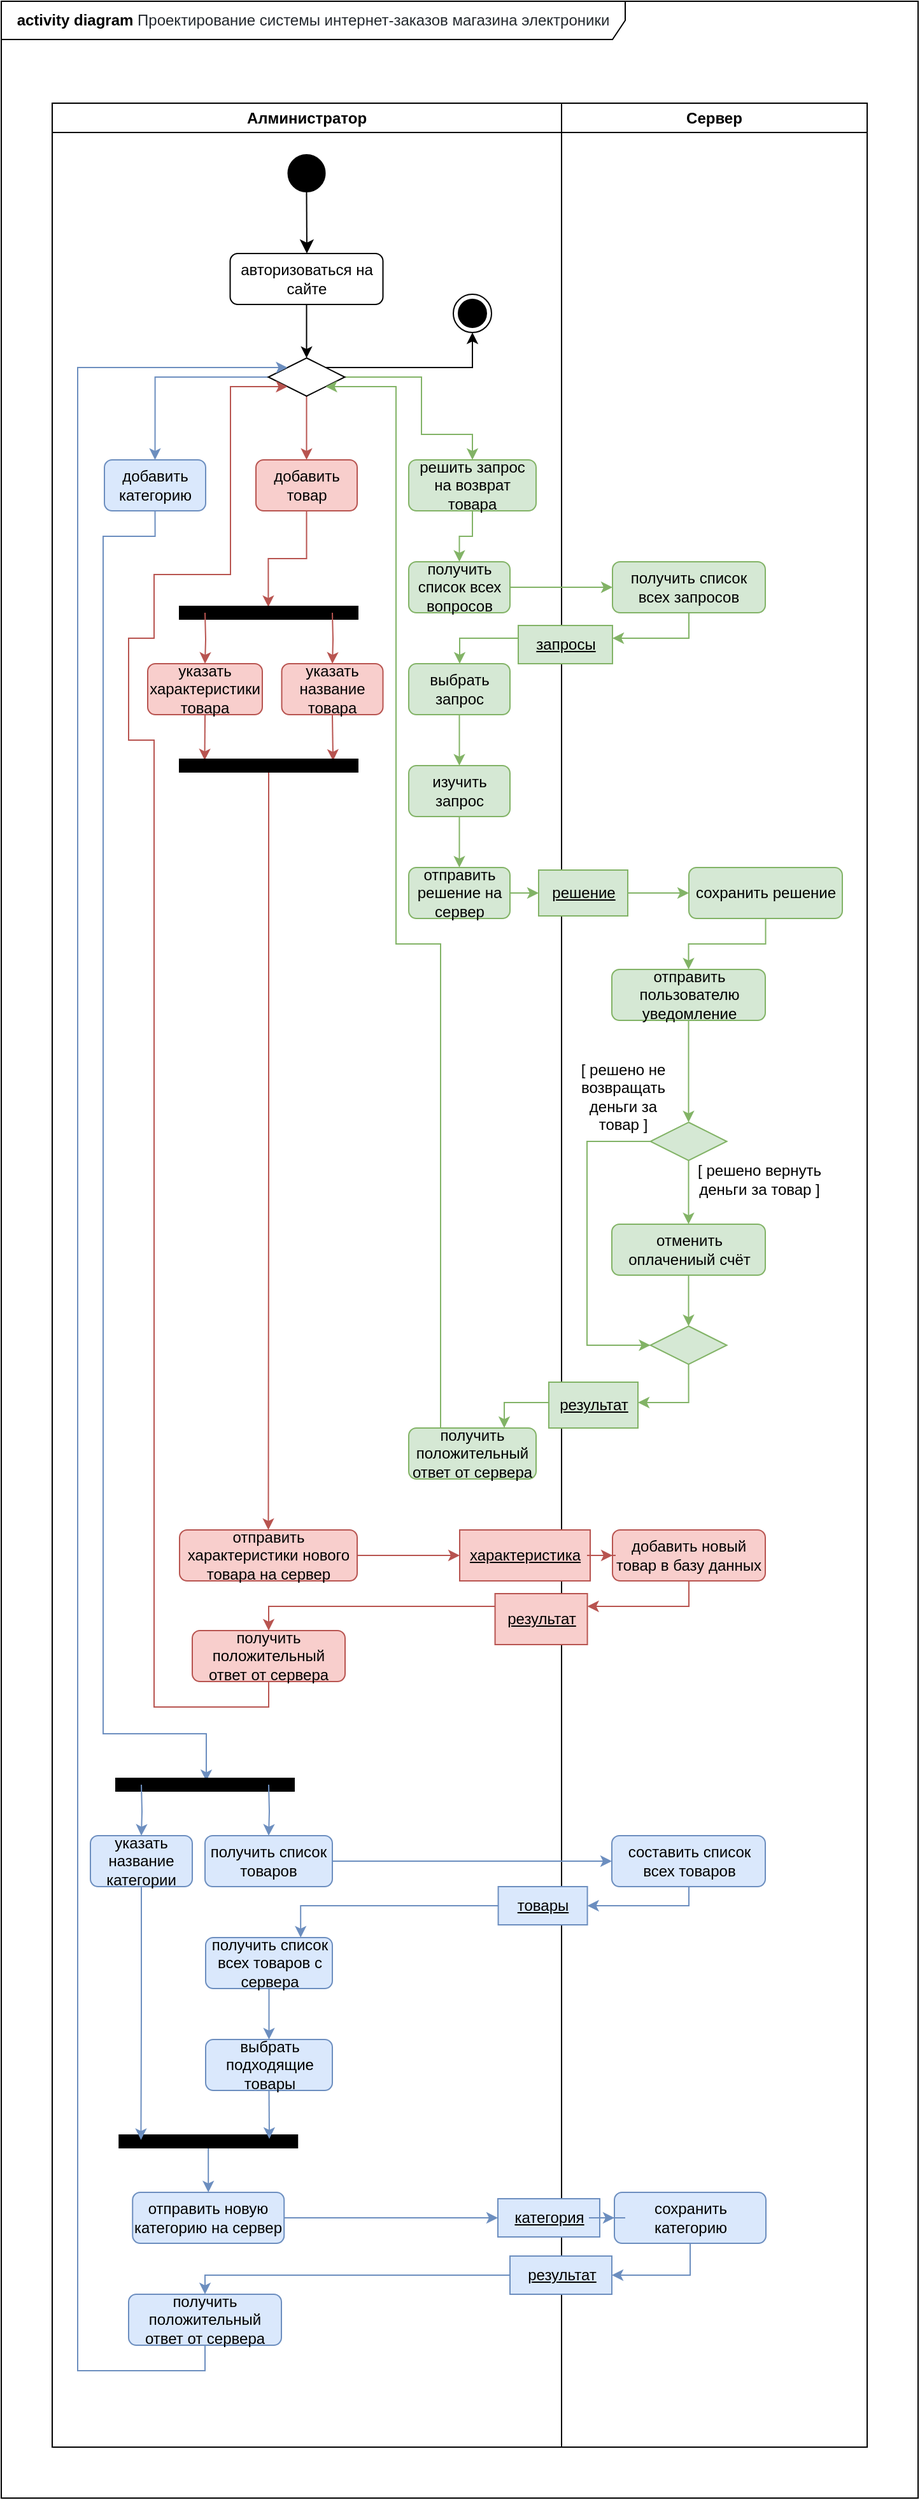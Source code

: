 <mxfile version="12.9.6" type="github">
  <diagram name="Page-1" id="e7e014a7-5840-1c2e-5031-d8a46d1fe8dd">
    <mxGraphModel dx="1117" dy="1031" grid="1" gridSize="10" guides="1" tooltips="1" connect="1" arrows="1" fold="1" page="1" pageScale="1" pageWidth="1169" pageHeight="826" background="#ffffff" math="0" shadow="0">
      <root>
        <mxCell id="0" />
        <mxCell id="1" parent="0" />
        <mxCell id="eBvQgobW3I-P15cPwnFs-168" value="&lt;b&gt;activity diagram&lt;/b&gt;&amp;nbsp;&lt;span style=&quot;color: rgb(36 , 41 , 46) ; font-family: , &amp;#34;consolas&amp;#34; , &amp;#34;liberation mono&amp;#34; , &amp;#34;menlo&amp;#34; , monospace ; white-space: pre ; background-color: rgb(255 , 255 , 255)&quot;&gt;Проектирование системы интернет-заказов магазина электроники&lt;/span&gt;" style="shape=umlFrame;whiteSpace=wrap;html=1;strokeColor=#000000;width=490;height=30;" vertex="1" parent="1">
          <mxGeometry x="40" y="40" width="720" height="1960" as="geometry" />
        </mxCell>
        <mxCell id="2" value="Алминистратор" style="swimlane;whiteSpace=wrap" parent="1" vertex="1">
          <mxGeometry x="80" y="120" width="400" height="1840" as="geometry" />
        </mxCell>
        <mxCell id="eBvQgobW3I-P15cPwnFs-46" value="" style="ellipse;shape=startState;fillColor=#000000;strokeColor=#000000;strokeWidth=8;" vertex="1" parent="2">
          <mxGeometry x="184.75" y="40" width="30" height="30" as="geometry" />
        </mxCell>
        <mxCell id="eBvQgobW3I-P15cPwnFs-47" value="" style="edgeStyle=elbowEdgeStyle;elbow=horizontal;verticalAlign=bottom;endArrow=classic;endSize=8;strokeColor=#000000;endFill=1;rounded=0;exitX=0.5;exitY=1;exitDx=0;exitDy=0;entryX=0.5;entryY=0;entryDx=0;entryDy=0;" edge="1" parent="2" source="eBvQgobW3I-P15cPwnFs-46" target="eBvQgobW3I-P15cPwnFs-48">
          <mxGeometry x="279.75" y="-72" as="geometry">
            <mxPoint x="294.75" y="-2" as="targetPoint" />
          </mxGeometry>
        </mxCell>
        <mxCell id="eBvQgobW3I-P15cPwnFs-48" value="авторизоваться на сайте" style="rounded=1;whiteSpace=wrap;html=1;fontFamily=Helvetica;fontSize=12;fontColor=#000000;align=center;strokeColor=#000000;fillColor=#ffffff;" vertex="1" parent="2">
          <mxGeometry x="139.75" y="118" width="120" height="40" as="geometry" />
        </mxCell>
        <mxCell id="eBvQgobW3I-P15cPwnFs-54" style="edgeStyle=orthogonalEdgeStyle;rounded=0;orthogonalLoop=1;jettySize=auto;html=1;exitX=0.5;exitY=1;exitDx=0;exitDy=0;entryX=0.5;entryY=0;entryDx=0;entryDy=0;fillColor=#f8cecc;strokeColor=#b85450;" edge="1" parent="2" source="eBvQgobW3I-P15cPwnFs-49" target="eBvQgobW3I-P15cPwnFs-51">
          <mxGeometry relative="1" as="geometry" />
        </mxCell>
        <mxCell id="eBvQgobW3I-P15cPwnFs-56" style="edgeStyle=orthogonalEdgeStyle;rounded=0;orthogonalLoop=1;jettySize=auto;html=1;exitX=1;exitY=0.5;exitDx=0;exitDy=0;entryX=0.5;entryY=0;entryDx=0;entryDy=0;fillColor=#d5e8d4;strokeColor=#82b366;" edge="1" parent="2" source="eBvQgobW3I-P15cPwnFs-49" target="eBvQgobW3I-P15cPwnFs-53">
          <mxGeometry relative="1" as="geometry">
            <Array as="points">
              <mxPoint x="290" y="215" />
              <mxPoint x="290" y="260" />
              <mxPoint x="330" y="260" />
            </Array>
          </mxGeometry>
        </mxCell>
        <mxCell id="eBvQgobW3I-P15cPwnFs-57" style="edgeStyle=orthogonalEdgeStyle;rounded=0;orthogonalLoop=1;jettySize=auto;html=1;exitX=0;exitY=0.5;exitDx=0;exitDy=0;entryX=0.5;entryY=0;entryDx=0;entryDy=0;fillColor=#dae8fc;strokeColor=#6c8ebf;" edge="1" parent="2" source="eBvQgobW3I-P15cPwnFs-49" target="eBvQgobW3I-P15cPwnFs-52">
          <mxGeometry relative="1" as="geometry" />
        </mxCell>
        <mxCell id="eBvQgobW3I-P15cPwnFs-49" value="" style="rhombus;whiteSpace=wrap;html=1;strokeColor=#000000;strokeWidth=1;fillColor=#FFFFFF;" vertex="1" parent="2">
          <mxGeometry x="169.75" y="200" width="60" height="30" as="geometry" />
        </mxCell>
        <mxCell id="eBvQgobW3I-P15cPwnFs-50" value="" style="edgeStyle=orthogonalEdgeStyle;rounded=0;orthogonalLoop=1;jettySize=auto;html=1;strokeColor=#000000;" edge="1" parent="2" source="eBvQgobW3I-P15cPwnFs-48" target="eBvQgobW3I-P15cPwnFs-49">
          <mxGeometry relative="1" as="geometry">
            <mxPoint x="319.75" y="158" as="sourcePoint" />
            <mxPoint x="319.75" y="200.0" as="targetPoint" />
          </mxGeometry>
        </mxCell>
        <mxCell id="eBvQgobW3I-P15cPwnFs-89" value="" style="edgeStyle=orthogonalEdgeStyle;rounded=0;orthogonalLoop=1;jettySize=auto;html=1;entryX=0.049;entryY=0.502;entryDx=0;entryDy=0;entryPerimeter=0;fillColor=#f8cecc;strokeColor=#b85450;" edge="1" parent="2" source="eBvQgobW3I-P15cPwnFs-51" target="eBvQgobW3I-P15cPwnFs-90">
          <mxGeometry relative="1" as="geometry">
            <mxPoint x="200" y="340" as="targetPoint" />
          </mxGeometry>
        </mxCell>
        <mxCell id="eBvQgobW3I-P15cPwnFs-51" value="добавить товар" style="rounded=1;whiteSpace=wrap;html=1;fontFamily=Helvetica;fontSize=12;align=center;strokeColor=#b85450;fillColor=#f8cecc;" vertex="1" parent="2">
          <mxGeometry x="160" y="280" width="79.5" height="40" as="geometry" />
        </mxCell>
        <mxCell id="eBvQgobW3I-P15cPwnFs-133" style="edgeStyle=orthogonalEdgeStyle;rounded=0;orthogonalLoop=1;jettySize=auto;html=1;exitX=0.5;exitY=1;exitDx=0;exitDy=0;entryX=0.217;entryY=0.493;entryDx=0;entryDy=0;entryPerimeter=0;fillColor=#dae8fc;strokeColor=#6c8ebf;" edge="1" parent="2" source="eBvQgobW3I-P15cPwnFs-52" target="eBvQgobW3I-P15cPwnFs-125">
          <mxGeometry relative="1" as="geometry">
            <Array as="points">
              <mxPoint x="81" y="340" />
              <mxPoint x="40" y="340" />
              <mxPoint x="40" y="1280" />
              <mxPoint x="121" y="1280" />
            </Array>
          </mxGeometry>
        </mxCell>
        <mxCell id="eBvQgobW3I-P15cPwnFs-52" value="добавить категорию" style="rounded=1;whiteSpace=wrap;html=1;fontFamily=Helvetica;fontSize=12;align=center;strokeColor=#6c8ebf;fillColor=#dae8fc;" vertex="1" parent="2">
          <mxGeometry x="41" y="280" width="79.5" height="40" as="geometry" />
        </mxCell>
        <mxCell id="eBvQgobW3I-P15cPwnFs-59" value="" style="edgeStyle=orthogonalEdgeStyle;rounded=0;orthogonalLoop=1;jettySize=auto;html=1;fillColor=#d5e8d4;strokeColor=#82b366;" edge="1" parent="2" source="eBvQgobW3I-P15cPwnFs-53" target="eBvQgobW3I-P15cPwnFs-58">
          <mxGeometry relative="1" as="geometry" />
        </mxCell>
        <mxCell id="eBvQgobW3I-P15cPwnFs-53" value="решить запрос на возврат товара" style="rounded=1;whiteSpace=wrap;html=1;fontFamily=Helvetica;fontSize=12;align=center;strokeColor=#82b366;fillColor=#d5e8d4;" vertex="1" parent="2">
          <mxGeometry x="280" y="280" width="100" height="40" as="geometry" />
        </mxCell>
        <mxCell id="eBvQgobW3I-P15cPwnFs-58" value="получить список всех вопросов" style="rounded=1;whiteSpace=wrap;html=1;fontFamily=Helvetica;fontSize=12;align=center;strokeColor=#82b366;fillColor=#d5e8d4;" vertex="1" parent="2">
          <mxGeometry x="280" y="360" width="79.5" height="40" as="geometry" />
        </mxCell>
        <mxCell id="eBvQgobW3I-P15cPwnFs-65" value="" style="edgeStyle=orthogonalEdgeStyle;rounded=0;orthogonalLoop=1;jettySize=auto;html=1;fillColor=#d5e8d4;strokeColor=#82b366;" edge="1" parent="2" source="eBvQgobW3I-P15cPwnFs-62" target="eBvQgobW3I-P15cPwnFs-64">
          <mxGeometry relative="1" as="geometry" />
        </mxCell>
        <mxCell id="eBvQgobW3I-P15cPwnFs-62" value="выбрать запрос" style="rounded=1;whiteSpace=wrap;html=1;fontFamily=Helvetica;fontSize=12;align=center;strokeColor=#82b366;fillColor=#d5e8d4;" vertex="1" parent="2">
          <mxGeometry x="280" y="440" width="79.5" height="40" as="geometry" />
        </mxCell>
        <mxCell id="eBvQgobW3I-P15cPwnFs-69" value="" style="edgeStyle=orthogonalEdgeStyle;rounded=0;orthogonalLoop=1;jettySize=auto;html=1;fillColor=#d5e8d4;strokeColor=#82b366;" edge="1" parent="2" source="eBvQgobW3I-P15cPwnFs-64" target="eBvQgobW3I-P15cPwnFs-68">
          <mxGeometry relative="1" as="geometry" />
        </mxCell>
        <mxCell id="eBvQgobW3I-P15cPwnFs-64" value="изучить запрос" style="rounded=1;whiteSpace=wrap;html=1;fontFamily=Helvetica;fontSize=12;align=center;strokeColor=#82b366;fillColor=#d5e8d4;" vertex="1" parent="2">
          <mxGeometry x="280" y="520" width="79.5" height="40" as="geometry" />
        </mxCell>
        <mxCell id="eBvQgobW3I-P15cPwnFs-68" value="отправить решение на сервер" style="rounded=1;whiteSpace=wrap;html=1;fontFamily=Helvetica;fontSize=12;align=center;strokeColor=#82b366;fillColor=#d5e8d4;" vertex="1" parent="2">
          <mxGeometry x="280" y="600" width="79.5" height="40" as="geometry" />
        </mxCell>
        <mxCell id="eBvQgobW3I-P15cPwnFs-87" style="edgeStyle=orthogonalEdgeStyle;rounded=0;orthogonalLoop=1;jettySize=auto;html=1;exitX=0.25;exitY=0;exitDx=0;exitDy=0;entryX=1;entryY=1;entryDx=0;entryDy=0;fillColor=#d5e8d4;strokeColor=#82b366;" edge="1" parent="2" source="eBvQgobW3I-P15cPwnFs-86" target="eBvQgobW3I-P15cPwnFs-49">
          <mxGeometry relative="1" as="geometry">
            <Array as="points">
              <mxPoint x="305" y="660" />
              <mxPoint x="270" y="660" />
              <mxPoint x="270" y="223" />
            </Array>
          </mxGeometry>
        </mxCell>
        <mxCell id="eBvQgobW3I-P15cPwnFs-86" value="получить положительный ответ от сервера" style="rounded=1;whiteSpace=wrap;html=1;fontFamily=Helvetica;fontSize=12;align=center;strokeColor=#82b366;fillColor=#d5e8d4;" vertex="1" parent="2">
          <mxGeometry x="280" y="1040" width="100" height="40" as="geometry" />
        </mxCell>
        <mxCell id="eBvQgobW3I-P15cPwnFs-90" value="" style="html=1;points=[];perimeter=orthogonalPerimeter;rotation=90;fillColor=#000000;" vertex="1" parent="2">
          <mxGeometry x="165" y="330" width="10" height="140" as="geometry" />
        </mxCell>
        <mxCell id="eBvQgobW3I-P15cPwnFs-91" value="" style="edgeStyle=orthogonalEdgeStyle;rounded=0;orthogonalLoop=1;jettySize=auto;html=1;fillColor=#f8cecc;strokeColor=#b85450;" edge="1" parent="2" target="eBvQgobW3I-P15cPwnFs-92">
          <mxGeometry relative="1" as="geometry">
            <mxPoint x="220" y="400" as="sourcePoint" />
          </mxGeometry>
        </mxCell>
        <mxCell id="eBvQgobW3I-P15cPwnFs-96" style="edgeStyle=orthogonalEdgeStyle;rounded=0;orthogonalLoop=1;jettySize=auto;html=1;exitX=0.5;exitY=1;exitDx=0;exitDy=0;entryX=0.12;entryY=0.139;entryDx=0;entryDy=0;entryPerimeter=0;fillColor=#f8cecc;strokeColor=#b85450;" edge="1" parent="2" source="eBvQgobW3I-P15cPwnFs-92" target="eBvQgobW3I-P15cPwnFs-95">
          <mxGeometry relative="1" as="geometry" />
        </mxCell>
        <mxCell id="eBvQgobW3I-P15cPwnFs-92" value="указать название товара" style="rounded=1;whiteSpace=wrap;html=1;fontFamily=Helvetica;fontSize=12;align=center;strokeColor=#b85450;fillColor=#f8cecc;" vertex="1" parent="2">
          <mxGeometry x="180.25" y="440" width="79.5" height="40" as="geometry" />
        </mxCell>
        <mxCell id="eBvQgobW3I-P15cPwnFs-93" value="" style="edgeStyle=orthogonalEdgeStyle;rounded=0;orthogonalLoop=1;jettySize=auto;html=1;fillColor=#f8cecc;strokeColor=#b85450;" edge="1" parent="2" target="eBvQgobW3I-P15cPwnFs-94">
          <mxGeometry relative="1" as="geometry">
            <mxPoint x="120" y="400" as="sourcePoint" />
          </mxGeometry>
        </mxCell>
        <mxCell id="eBvQgobW3I-P15cPwnFs-97" style="edgeStyle=orthogonalEdgeStyle;rounded=0;orthogonalLoop=1;jettySize=auto;html=1;exitX=0.5;exitY=1;exitDx=0;exitDy=0;entryX=0.08;entryY=0.859;entryDx=0;entryDy=0;entryPerimeter=0;fillColor=#f8cecc;strokeColor=#b85450;" edge="1" parent="2" source="eBvQgobW3I-P15cPwnFs-94" target="eBvQgobW3I-P15cPwnFs-95">
          <mxGeometry relative="1" as="geometry" />
        </mxCell>
        <mxCell id="eBvQgobW3I-P15cPwnFs-94" value="указать характеристики товара" style="rounded=1;whiteSpace=wrap;html=1;fontFamily=Helvetica;fontSize=12;align=center;strokeColor=#b85450;fillColor=#f8cecc;" vertex="1" parent="2">
          <mxGeometry x="75" y="440" width="90" height="40" as="geometry" />
        </mxCell>
        <mxCell id="eBvQgobW3I-P15cPwnFs-99" value="" style="edgeStyle=orthogonalEdgeStyle;rounded=0;orthogonalLoop=1;jettySize=auto;html=1;entryX=0.5;entryY=0;entryDx=0;entryDy=0;fillColor=#f8cecc;strokeColor=#b85450;" edge="1" parent="2" source="eBvQgobW3I-P15cPwnFs-95" target="eBvQgobW3I-P15cPwnFs-100">
          <mxGeometry relative="1" as="geometry">
            <mxPoint x="170" y="695" as="targetPoint" />
          </mxGeometry>
        </mxCell>
        <mxCell id="eBvQgobW3I-P15cPwnFs-95" value="" style="html=1;points=[];perimeter=orthogonalPerimeter;rotation=90;fillColor=#000000;" vertex="1" parent="2">
          <mxGeometry x="165" y="450" width="10" height="140" as="geometry" />
        </mxCell>
        <mxCell id="eBvQgobW3I-P15cPwnFs-100" value="отправить характеристики нового товара на сервер" style="rounded=1;whiteSpace=wrap;html=1;fontFamily=Helvetica;fontSize=12;align=center;strokeColor=#b85450;fillColor=#f8cecc;" vertex="1" parent="2">
          <mxGeometry x="100" y="1120" width="139.5" height="40" as="geometry" />
        </mxCell>
        <mxCell id="eBvQgobW3I-P15cPwnFs-108" style="edgeStyle=orthogonalEdgeStyle;rounded=0;orthogonalLoop=1;jettySize=auto;html=1;exitX=0.5;exitY=1;exitDx=0;exitDy=0;entryX=0;entryY=1;entryDx=0;entryDy=0;fillColor=#f8cecc;strokeColor=#b85450;" edge="1" parent="2" source="eBvQgobW3I-P15cPwnFs-103" target="eBvQgobW3I-P15cPwnFs-49">
          <mxGeometry relative="1" as="geometry">
            <Array as="points">
              <mxPoint x="170" y="1259" />
              <mxPoint x="80" y="1259" />
              <mxPoint x="80" y="500" />
              <mxPoint x="60" y="500" />
              <mxPoint x="60" y="420" />
              <mxPoint x="80" y="420" />
              <mxPoint x="80" y="370" />
              <mxPoint x="140" y="370" />
              <mxPoint x="140" y="222" />
            </Array>
          </mxGeometry>
        </mxCell>
        <mxCell id="eBvQgobW3I-P15cPwnFs-103" value="получить положительный ответ от сервера" style="rounded=1;whiteSpace=wrap;html=1;fontFamily=Helvetica;fontSize=12;align=center;strokeColor=#b85450;fillColor=#f8cecc;" vertex="1" parent="2">
          <mxGeometry x="110" y="1199" width="120" height="40" as="geometry" />
        </mxCell>
        <mxCell id="eBvQgobW3I-P15cPwnFs-107" value="" style="ellipse;html=1;shape=endState;fillColor=#000000;strokeColor=#000000;" vertex="1" parent="2">
          <mxGeometry x="315" y="150" width="30" height="30" as="geometry" />
        </mxCell>
        <mxCell id="eBvQgobW3I-P15cPwnFs-106" style="edgeStyle=orthogonalEdgeStyle;rounded=0;orthogonalLoop=1;jettySize=auto;html=1;exitX=1;exitY=0;exitDx=0;exitDy=0;entryX=0.5;entryY=1;entryDx=0;entryDy=0;" edge="1" parent="2" source="eBvQgobW3I-P15cPwnFs-49" target="eBvQgobW3I-P15cPwnFs-107">
          <mxGeometry relative="1" as="geometry">
            <mxPoint x="60" y="180" as="targetPoint" />
          </mxGeometry>
        </mxCell>
        <mxCell id="eBvQgobW3I-P15cPwnFs-125" value="" style="html=1;points=[];perimeter=orthogonalPerimeter;rotation=90;fillColor=#000000;" vertex="1" parent="2">
          <mxGeometry x="115" y="1250" width="10" height="140" as="geometry" />
        </mxCell>
        <mxCell id="eBvQgobW3I-P15cPwnFs-126" value="" style="edgeStyle=orthogonalEdgeStyle;rounded=0;orthogonalLoop=1;jettySize=auto;html=1;fillColor=#dae8fc;strokeColor=#6c8ebf;" edge="1" parent="2" target="eBvQgobW3I-P15cPwnFs-128">
          <mxGeometry relative="1" as="geometry">
            <mxPoint x="170" y="1320" as="sourcePoint" />
          </mxGeometry>
        </mxCell>
        <mxCell id="eBvQgobW3I-P15cPwnFs-128" value="получить список товаров" style="rounded=1;whiteSpace=wrap;html=1;fontFamily=Helvetica;fontSize=12;align=center;strokeColor=#6c8ebf;fillColor=#dae8fc;" vertex="1" parent="2">
          <mxGeometry x="120" y="1360" width="100" height="40" as="geometry" />
        </mxCell>
        <mxCell id="eBvQgobW3I-P15cPwnFs-129" value="" style="edgeStyle=orthogonalEdgeStyle;rounded=0;orthogonalLoop=1;jettySize=auto;html=1;fillColor=#dae8fc;strokeColor=#6c8ebf;" edge="1" parent="2" target="eBvQgobW3I-P15cPwnFs-131">
          <mxGeometry relative="1" as="geometry">
            <mxPoint x="70" y="1320" as="sourcePoint" />
          </mxGeometry>
        </mxCell>
        <mxCell id="eBvQgobW3I-P15cPwnFs-131" value="указать название категории" style="rounded=1;whiteSpace=wrap;html=1;fontFamily=Helvetica;fontSize=12;align=center;strokeColor=#6c8ebf;fillColor=#dae8fc;" vertex="1" parent="2">
          <mxGeometry x="30" y="1360" width="80" height="40" as="geometry" />
        </mxCell>
        <mxCell id="eBvQgobW3I-P15cPwnFs-135" value="" style="edgeStyle=orthogonalEdgeStyle;rounded=0;orthogonalLoop=1;jettySize=auto;html=1;entryX=0;entryY=0;entryDx=0;entryDy=0;exitX=0.5;exitY=1;exitDx=0;exitDy=0;fillColor=#dae8fc;strokeColor=#6c8ebf;" edge="1" parent="2" source="eBvQgobW3I-P15cPwnFs-141" target="eBvQgobW3I-P15cPwnFs-49">
          <mxGeometry relative="1" as="geometry">
            <mxPoint x="40" y="1530" as="sourcePoint" />
            <mxPoint x="122.62" y="1655" as="targetPoint" />
            <Array as="points">
              <mxPoint x="120" y="1780" />
              <mxPoint x="20" y="1780" />
              <mxPoint x="20" y="208" />
            </Array>
          </mxGeometry>
        </mxCell>
        <mxCell id="eBvQgobW3I-P15cPwnFs-137" value="" style="edgeStyle=orthogonalEdgeStyle;rounded=0;orthogonalLoop=1;jettySize=auto;html=1;entryX=0.5;entryY=0;entryDx=0;entryDy=0;fillColor=#dae8fc;strokeColor=#6c8ebf;" edge="1" parent="2" source="eBvQgobW3I-P15cPwnFs-132" target="eBvQgobW3I-P15cPwnFs-138">
          <mxGeometry relative="1" as="geometry">
            <mxPoint x="122.62" y="1815" as="targetPoint" />
          </mxGeometry>
        </mxCell>
        <mxCell id="eBvQgobW3I-P15cPwnFs-132" value="" style="html=1;points=[];perimeter=orthogonalPerimeter;rotation=90;fillColor=#000000;" vertex="1" parent="2">
          <mxGeometry x="117.62" y="1530" width="10" height="140" as="geometry" />
        </mxCell>
        <mxCell id="eBvQgobW3I-P15cPwnFs-130" style="edgeStyle=orthogonalEdgeStyle;rounded=0;orthogonalLoop=1;jettySize=auto;html=1;exitX=0.5;exitY=1;exitDx=0;exitDy=0;entryX=0.383;entryY=0.878;entryDx=0;entryDy=0;entryPerimeter=0;fillColor=#dae8fc;strokeColor=#6c8ebf;" edge="1" parent="2" source="eBvQgobW3I-P15cPwnFs-131" target="eBvQgobW3I-P15cPwnFs-132">
          <mxGeometry relative="1" as="geometry" />
        </mxCell>
        <mxCell id="eBvQgobW3I-P15cPwnFs-138" value="отправить новую категорию на сервер" style="rounded=1;whiteSpace=wrap;html=1;fontFamily=Helvetica;fontSize=12;align=center;strokeColor=#6c8ebf;fillColor=#dae8fc;" vertex="1" parent="2">
          <mxGeometry x="63.12" y="1640" width="119" height="40" as="geometry" />
        </mxCell>
        <mxCell id="eBvQgobW3I-P15cPwnFs-141" value="получить положительный ответ от сервера" style="rounded=1;whiteSpace=wrap;html=1;fontFamily=Helvetica;fontSize=12;align=center;strokeColor=#6c8ebf;fillColor=#dae8fc;" vertex="1" parent="2">
          <mxGeometry x="60" y="1720" width="120" height="40" as="geometry" />
        </mxCell>
        <mxCell id="eBvQgobW3I-P15cPwnFs-151" value="" style="edgeStyle=orthogonalEdgeStyle;rounded=0;orthogonalLoop=1;jettySize=auto;html=1;fillColor=#dae8fc;strokeColor=#6c8ebf;" edge="1" parent="2" source="eBvQgobW3I-P15cPwnFs-148" target="eBvQgobW3I-P15cPwnFs-150">
          <mxGeometry relative="1" as="geometry" />
        </mxCell>
        <mxCell id="eBvQgobW3I-P15cPwnFs-148" value="получить список всех товаров с сервера" style="rounded=1;whiteSpace=wrap;html=1;fontFamily=Helvetica;fontSize=12;align=center;strokeColor=#6c8ebf;fillColor=#dae8fc;" vertex="1" parent="2">
          <mxGeometry x="120.5" y="1440" width="99.5" height="40" as="geometry" />
        </mxCell>
        <mxCell id="eBvQgobW3I-P15cPwnFs-152" style="edgeStyle=orthogonalEdgeStyle;rounded=0;orthogonalLoop=1;jettySize=auto;html=1;exitX=0.5;exitY=1;exitDx=0;exitDy=0;entryX=0.3;entryY=0.158;entryDx=0;entryDy=0;entryPerimeter=0;fillColor=#dae8fc;strokeColor=#6c8ebf;" edge="1" parent="2" source="eBvQgobW3I-P15cPwnFs-150" target="eBvQgobW3I-P15cPwnFs-132">
          <mxGeometry relative="1" as="geometry" />
        </mxCell>
        <mxCell id="eBvQgobW3I-P15cPwnFs-150" value="выбрать подходящие товары" style="rounded=1;whiteSpace=wrap;html=1;fontFamily=Helvetica;fontSize=12;align=center;strokeColor=#6c8ebf;fillColor=#dae8fc;" vertex="1" parent="2">
          <mxGeometry x="120.5" y="1520" width="99.5" height="40" as="geometry" />
        </mxCell>
        <mxCell id="3" value="Сервер" style="swimlane;whiteSpace=wrap" parent="1" vertex="1">
          <mxGeometry x="480" y="120" width="240" height="1840" as="geometry" />
        </mxCell>
        <mxCell id="eBvQgobW3I-P15cPwnFs-60" value="получить список всех запросов" style="rounded=1;whiteSpace=wrap;html=1;fontFamily=Helvetica;fontSize=12;align=center;strokeColor=#82b366;fillColor=#d5e8d4;" vertex="1" parent="3">
          <mxGeometry x="40" y="360" width="120" height="40" as="geometry" />
        </mxCell>
        <mxCell id="eBvQgobW3I-P15cPwnFs-73" value="" style="edgeStyle=orthogonalEdgeStyle;rounded=0;orthogonalLoop=1;jettySize=auto;html=1;fillColor=#d5e8d4;strokeColor=#82b366;" edge="1" parent="3" source="eBvQgobW3I-P15cPwnFs-70" target="eBvQgobW3I-P15cPwnFs-72">
          <mxGeometry relative="1" as="geometry" />
        </mxCell>
        <mxCell id="eBvQgobW3I-P15cPwnFs-70" value="сохранить решение" style="rounded=1;whiteSpace=wrap;html=1;fontFamily=Helvetica;fontSize=12;align=center;strokeColor=#82b366;fillColor=#d5e8d4;" vertex="1" parent="3">
          <mxGeometry x="100" y="600" width="120.5" height="40" as="geometry" />
        </mxCell>
        <mxCell id="eBvQgobW3I-P15cPwnFs-75" value="" style="edgeStyle=orthogonalEdgeStyle;rounded=0;orthogonalLoop=1;jettySize=auto;html=1;entryX=0.5;entryY=0;entryDx=0;entryDy=0;fillColor=#d5e8d4;strokeColor=#82b366;" edge="1" parent="3" source="eBvQgobW3I-P15cPwnFs-72" target="eBvQgobW3I-P15cPwnFs-76">
          <mxGeometry relative="1" as="geometry">
            <mxPoint x="99.75" y="800" as="targetPoint" />
          </mxGeometry>
        </mxCell>
        <mxCell id="eBvQgobW3I-P15cPwnFs-72" value="отправить пользователю уведомление" style="rounded=1;whiteSpace=wrap;html=1;fontFamily=Helvetica;fontSize=12;align=center;strokeColor=#82b366;fillColor=#d5e8d4;" vertex="1" parent="3">
          <mxGeometry x="39.5" y="680" width="120.5" height="40" as="geometry" />
        </mxCell>
        <mxCell id="eBvQgobW3I-P15cPwnFs-76" value="" style="rhombus;whiteSpace=wrap;html=1;strokeColor=#82b366;strokeWidth=1;fillColor=#d5e8d4;" vertex="1" parent="3">
          <mxGeometry x="69.75" y="800" width="60" height="30" as="geometry" />
        </mxCell>
        <mxCell id="eBvQgobW3I-P15cPwnFs-83" style="edgeStyle=orthogonalEdgeStyle;rounded=0;orthogonalLoop=1;jettySize=auto;html=1;exitX=0.5;exitY=1;exitDx=0;exitDy=0;entryX=0.5;entryY=0;entryDx=0;entryDy=0;fillColor=#d5e8d4;strokeColor=#82b366;" edge="1" parent="3" source="eBvQgobW3I-P15cPwnFs-78" target="eBvQgobW3I-P15cPwnFs-81">
          <mxGeometry relative="1" as="geometry" />
        </mxCell>
        <mxCell id="eBvQgobW3I-P15cPwnFs-78" value="отменить оплачениый счёт" style="rounded=1;whiteSpace=wrap;html=1;fontFamily=Helvetica;fontSize=12;align=center;strokeColor=#82b366;fillColor=#d5e8d4;" vertex="1" parent="3">
          <mxGeometry x="39.5" y="880" width="120.5" height="40" as="geometry" />
        </mxCell>
        <mxCell id="eBvQgobW3I-P15cPwnFs-77" style="edgeStyle=orthogonalEdgeStyle;rounded=0;orthogonalLoop=1;jettySize=auto;html=1;exitX=0.5;exitY=1;exitDx=0;exitDy=0;entryX=0.5;entryY=0;entryDx=0;entryDy=0;fillColor=#d5e8d4;strokeColor=#82b366;" edge="1" parent="3" source="eBvQgobW3I-P15cPwnFs-76" target="eBvQgobW3I-P15cPwnFs-78">
          <mxGeometry relative="1" as="geometry">
            <mxPoint x="100" y="860" as="targetPoint" />
          </mxGeometry>
        </mxCell>
        <mxCell id="eBvQgobW3I-P15cPwnFs-79" value="[ решено вернуть&lt;br&gt;деньги за товар ]" style="text;html=1;align=center;verticalAlign=middle;resizable=0;points=[];autosize=1;" vertex="1" parent="3">
          <mxGeometry x="100" y="830" width="110" height="30" as="geometry" />
        </mxCell>
        <mxCell id="eBvQgobW3I-P15cPwnFs-81" value="" style="rhombus;whiteSpace=wrap;html=1;strokeColor=#82b366;strokeWidth=1;fillColor=#d5e8d4;" vertex="1" parent="3">
          <mxGeometry x="69.75" y="960" width="60" height="30" as="geometry" />
        </mxCell>
        <mxCell id="eBvQgobW3I-P15cPwnFs-82" style="edgeStyle=orthogonalEdgeStyle;rounded=0;orthogonalLoop=1;jettySize=auto;html=1;exitX=0.5;exitY=1;exitDx=0;exitDy=0;fillColor=#d5e8d4;strokeColor=#82b366;" edge="1" parent="3" source="eBvQgobW3I-P15cPwnFs-81" target="eBvQgobW3I-P15cPwnFs-81">
          <mxGeometry relative="1" as="geometry" />
        </mxCell>
        <mxCell id="eBvQgobW3I-P15cPwnFs-80" style="edgeStyle=orthogonalEdgeStyle;rounded=0;orthogonalLoop=1;jettySize=auto;html=1;exitX=0;exitY=0.5;exitDx=0;exitDy=0;entryX=0;entryY=0.5;entryDx=0;entryDy=0;fillColor=#d5e8d4;strokeColor=#82b366;" edge="1" parent="3" source="eBvQgobW3I-P15cPwnFs-76" target="eBvQgobW3I-P15cPwnFs-81">
          <mxGeometry relative="1" as="geometry">
            <mxPoint x="30" y="960" as="targetPoint" />
            <Array as="points">
              <mxPoint x="20" y="815" />
              <mxPoint x="20" y="975" />
            </Array>
          </mxGeometry>
        </mxCell>
        <mxCell id="eBvQgobW3I-P15cPwnFs-84" value="[ решено не&lt;br&gt;возвращать&lt;br&gt;деньги за&lt;br&gt;товар ]" style="text;html=1;align=center;verticalAlign=middle;resizable=0;points=[];autosize=1;" vertex="1" parent="3">
          <mxGeometry x="8" y="750" width="80" height="60" as="geometry" />
        </mxCell>
        <mxCell id="eBvQgobW3I-P15cPwnFs-101" value="добавить новый товар в базу данных" style="rounded=1;whiteSpace=wrap;html=1;fontFamily=Helvetica;fontSize=12;align=center;strokeColor=#b85450;fillColor=#f8cecc;" vertex="1" parent="3">
          <mxGeometry x="40" y="1120" width="120" height="40" as="geometry" />
        </mxCell>
        <mxCell id="eBvQgobW3I-P15cPwnFs-139" value="сохранить категорию" style="rounded=1;whiteSpace=wrap;html=1;fontFamily=Helvetica;fontSize=12;align=center;strokeColor=#6c8ebf;fillColor=#dae8fc;" vertex="1" parent="3">
          <mxGeometry x="41.5" y="1640" width="119" height="40" as="geometry" />
        </mxCell>
        <mxCell id="eBvQgobW3I-P15cPwnFs-146" value="составить список всех товаров" style="rounded=1;whiteSpace=wrap;html=1;fontFamily=Helvetica;fontSize=12;align=center;strokeColor=#6c8ebf;fillColor=#dae8fc;" vertex="1" parent="3">
          <mxGeometry x="39.5" y="1360" width="120.5" height="40" as="geometry" />
        </mxCell>
        <mxCell id="eBvQgobW3I-P15cPwnFs-158" value="&lt;u&gt;запросы&lt;/u&gt;" style="html=1;fillColor=#d5e8d4;strokeColor=#82b366;" vertex="1" parent="3">
          <mxGeometry x="-34" y="410" width="74" height="30" as="geometry" />
        </mxCell>
        <mxCell id="eBvQgobW3I-P15cPwnFs-159" value="" style="edgeStyle=orthogonalEdgeStyle;rounded=0;orthogonalLoop=1;jettySize=auto;html=1;fillColor=#d5e8d4;strokeColor=#82b366;" edge="1" parent="3" source="eBvQgobW3I-P15cPwnFs-60" target="eBvQgobW3I-P15cPwnFs-158">
          <mxGeometry relative="1" as="geometry">
            <mxPoint x="100" y="400" as="sourcePoint" />
            <mxPoint x="-80" y="440" as="targetPoint" />
            <Array as="points">
              <mxPoint x="100" y="420" />
            </Array>
          </mxGeometry>
        </mxCell>
        <mxCell id="eBvQgobW3I-P15cPwnFs-160" value="&lt;u&gt;решение&lt;/u&gt;" style="html=1;fillColor=#d5e8d4;strokeColor=#82b366;" vertex="1" parent="3">
          <mxGeometry x="-18" y="602" width="70" height="36" as="geometry" />
        </mxCell>
        <mxCell id="eBvQgobW3I-P15cPwnFs-71" value="" style="edgeStyle=orthogonalEdgeStyle;rounded=0;orthogonalLoop=1;jettySize=auto;html=1;fillColor=#d5e8d4;strokeColor=#82b366;" edge="1" parent="3" source="eBvQgobW3I-P15cPwnFs-160" target="eBvQgobW3I-P15cPwnFs-70">
          <mxGeometry relative="1" as="geometry" />
        </mxCell>
        <mxCell id="eBvQgobW3I-P15cPwnFs-162" value="&lt;u&gt;характеристика&lt;/u&gt;" style="html=1;strokeColor=#b85450;fillColor=#f8cecc;" vertex="1" parent="3">
          <mxGeometry x="-80" y="1120" width="102.5" height="40" as="geometry" />
        </mxCell>
        <mxCell id="eBvQgobW3I-P15cPwnFs-102" value="" style="edgeStyle=orthogonalEdgeStyle;rounded=0;orthogonalLoop=1;jettySize=auto;html=1;fillColor=#f8cecc;strokeColor=#b85450;" edge="1" parent="3" source="eBvQgobW3I-P15cPwnFs-162" target="eBvQgobW3I-P15cPwnFs-101">
          <mxGeometry relative="1" as="geometry" />
        </mxCell>
        <mxCell id="eBvQgobW3I-P15cPwnFs-166" value="&lt;u&gt;категория&lt;/u&gt;" style="html=1;strokeColor=#6c8ebf;fillColor=#dae8fc;" vertex="1" parent="3">
          <mxGeometry x="-50" y="1645" width="80" height="30" as="geometry" />
        </mxCell>
        <mxCell id="eBvQgobW3I-P15cPwnFs-140" value="" style="edgeStyle=orthogonalEdgeStyle;rounded=0;orthogonalLoop=1;jettySize=auto;html=1;fillColor=#dae8fc;strokeColor=#6c8ebf;" edge="1" parent="3" source="eBvQgobW3I-P15cPwnFs-166" target="eBvQgobW3I-P15cPwnFs-139">
          <mxGeometry relative="1" as="geometry" />
        </mxCell>
        <mxCell id="eBvQgobW3I-P15cPwnFs-61" value="" style="edgeStyle=orthogonalEdgeStyle;rounded=0;orthogonalLoop=1;jettySize=auto;html=1;fillColor=#d5e8d4;strokeColor=#82b366;" edge="1" parent="1" source="eBvQgobW3I-P15cPwnFs-58" target="eBvQgobW3I-P15cPwnFs-60">
          <mxGeometry relative="1" as="geometry" />
        </mxCell>
        <mxCell id="eBvQgobW3I-P15cPwnFs-63" value="" style="edgeStyle=orthogonalEdgeStyle;rounded=0;orthogonalLoop=1;jettySize=auto;html=1;fillColor=#d5e8d4;strokeColor=#82b366;" edge="1" parent="1" source="eBvQgobW3I-P15cPwnFs-158" target="eBvQgobW3I-P15cPwnFs-62">
          <mxGeometry relative="1" as="geometry">
            <Array as="points">
              <mxPoint x="400" y="540" />
            </Array>
          </mxGeometry>
        </mxCell>
        <mxCell id="eBvQgobW3I-P15cPwnFs-85" style="edgeStyle=orthogonalEdgeStyle;rounded=0;orthogonalLoop=1;jettySize=auto;html=1;exitX=0.5;exitY=1;exitDx=0;exitDy=0;entryX=0.75;entryY=0;entryDx=0;entryDy=0;fillColor=#d5e8d4;strokeColor=#82b366;" edge="1" parent="1" source="eBvQgobW3I-P15cPwnFs-173" target="eBvQgobW3I-P15cPwnFs-86">
          <mxGeometry relative="1" as="geometry">
            <mxPoint x="380" y="1160" as="targetPoint" />
            <Array as="points">
              <mxPoint x="435" y="1140" />
            </Array>
          </mxGeometry>
        </mxCell>
        <mxCell id="eBvQgobW3I-P15cPwnFs-104" value="" style="edgeStyle=orthogonalEdgeStyle;rounded=0;orthogonalLoop=1;jettySize=auto;html=1;fillColor=#f8cecc;strokeColor=#b85450;" edge="1" parent="1" source="eBvQgobW3I-P15cPwnFs-169" target="eBvQgobW3I-P15cPwnFs-103">
          <mxGeometry relative="1" as="geometry">
            <Array as="points">
              <mxPoint x="250" y="1300" />
            </Array>
          </mxGeometry>
        </mxCell>
        <mxCell id="eBvQgobW3I-P15cPwnFs-142" style="edgeStyle=orthogonalEdgeStyle;rounded=0;orthogonalLoop=1;jettySize=auto;html=1;exitX=0;exitY=0.5;exitDx=0;exitDy=0;entryX=0.5;entryY=0;entryDx=0;entryDy=0;fillColor=#dae8fc;strokeColor=#6c8ebf;" edge="1" parent="1" source="eBvQgobW3I-P15cPwnFs-171" target="eBvQgobW3I-P15cPwnFs-141">
          <mxGeometry relative="1" as="geometry">
            <Array as="points">
              <mxPoint x="200" y="1825" />
            </Array>
          </mxGeometry>
        </mxCell>
        <mxCell id="eBvQgobW3I-P15cPwnFs-147" value="" style="edgeStyle=orthogonalEdgeStyle;rounded=0;orthogonalLoop=1;jettySize=auto;html=1;fillColor=#dae8fc;strokeColor=#6c8ebf;" edge="1" parent="1" source="eBvQgobW3I-P15cPwnFs-128" target="eBvQgobW3I-P15cPwnFs-146">
          <mxGeometry relative="1" as="geometry" />
        </mxCell>
        <mxCell id="eBvQgobW3I-P15cPwnFs-161" value="" style="edgeStyle=orthogonalEdgeStyle;rounded=0;orthogonalLoop=1;jettySize=auto;html=1;fillColor=#d5e8d4;strokeColor=#82b366;entryX=0;entryY=0.5;entryDx=0;entryDy=0;" edge="1" parent="1" source="eBvQgobW3I-P15cPwnFs-68" target="eBvQgobW3I-P15cPwnFs-160">
          <mxGeometry relative="1" as="geometry">
            <mxPoint x="439.5" y="740" as="sourcePoint" />
            <mxPoint x="520" y="740" as="targetPoint" />
            <Array as="points">
              <mxPoint x="444" y="740" />
            </Array>
          </mxGeometry>
        </mxCell>
        <mxCell id="eBvQgobW3I-P15cPwnFs-163" value="" style="edgeStyle=orthogonalEdgeStyle;rounded=0;orthogonalLoop=1;jettySize=auto;html=1;fillColor=#f8cecc;strokeColor=#b85450;exitX=1;exitY=0.5;exitDx=0;exitDy=0;" edge="1" parent="1" source="eBvQgobW3I-P15cPwnFs-100" target="eBvQgobW3I-P15cPwnFs-162">
          <mxGeometry relative="1" as="geometry">
            <mxPoint x="350" y="1260" as="sourcePoint" />
            <mxPoint x="550.5" y="1260" as="targetPoint" />
          </mxGeometry>
        </mxCell>
        <mxCell id="eBvQgobW3I-P15cPwnFs-164" value="&lt;u&gt;товары&lt;/u&gt;" style="html=1;strokeColor=#6c8ebf;fillColor=#dae8fc;" vertex="1" parent="1">
          <mxGeometry x="430.28" y="1520" width="70" height="30" as="geometry" />
        </mxCell>
        <mxCell id="eBvQgobW3I-P15cPwnFs-165" value="" style="edgeStyle=orthogonalEdgeStyle;rounded=0;orthogonalLoop=1;jettySize=auto;html=1;fillColor=#dae8fc;strokeColor=#6c8ebf;entryX=1;entryY=0.5;entryDx=0;entryDy=0;" edge="1" parent="1" target="eBvQgobW3I-P15cPwnFs-164">
          <mxGeometry relative="1" as="geometry">
            <mxPoint x="580.004" y="1520" as="sourcePoint" />
            <mxPoint x="250.28" y="1560" as="targetPoint" />
            <Array as="points">
              <mxPoint x="580" y="1535" />
            </Array>
          </mxGeometry>
        </mxCell>
        <mxCell id="eBvQgobW3I-P15cPwnFs-149" value="" style="edgeStyle=orthogonalEdgeStyle;rounded=0;orthogonalLoop=1;jettySize=auto;html=1;fillColor=#dae8fc;strokeColor=#6c8ebf;exitX=0;exitY=0.5;exitDx=0;exitDy=0;entryX=0.75;entryY=0;entryDx=0;entryDy=0;" edge="1" parent="1" source="eBvQgobW3I-P15cPwnFs-164" target="eBvQgobW3I-P15cPwnFs-148">
          <mxGeometry relative="1" as="geometry">
            <mxPoint x="287" y="1555" as="targetPoint" />
            <Array as="points">
              <mxPoint x="275" y="1535" />
            </Array>
          </mxGeometry>
        </mxCell>
        <mxCell id="eBvQgobW3I-P15cPwnFs-167" value="" style="edgeStyle=orthogonalEdgeStyle;rounded=0;orthogonalLoop=1;jettySize=auto;html=1;fillColor=#dae8fc;strokeColor=#6c8ebf;" edge="1" parent="1" source="eBvQgobW3I-P15cPwnFs-138" target="eBvQgobW3I-P15cPwnFs-166">
          <mxGeometry relative="1" as="geometry">
            <mxPoint x="262.12" y="1780" as="sourcePoint" />
            <mxPoint x="521.5" y="1780" as="targetPoint" />
          </mxGeometry>
        </mxCell>
        <mxCell id="eBvQgobW3I-P15cPwnFs-169" value="&lt;u&gt;результат&lt;/u&gt;" style="html=1;strokeColor=#b85450;fillColor=#f8cecc;" vertex="1" parent="1">
          <mxGeometry x="427.78" y="1290" width="72.5" height="40" as="geometry" />
        </mxCell>
        <mxCell id="eBvQgobW3I-P15cPwnFs-170" value="" style="edgeStyle=orthogonalEdgeStyle;rounded=0;orthogonalLoop=1;jettySize=auto;html=1;fillColor=#f8cecc;strokeColor=#b85450;" edge="1" parent="1" source="eBvQgobW3I-P15cPwnFs-101" target="eBvQgobW3I-P15cPwnFs-169">
          <mxGeometry relative="1" as="geometry">
            <mxPoint x="580" y="1280" as="sourcePoint" />
            <mxPoint x="250" y="1319" as="targetPoint" />
            <Array as="points">
              <mxPoint x="580" y="1300" />
            </Array>
          </mxGeometry>
        </mxCell>
        <mxCell id="eBvQgobW3I-P15cPwnFs-171" value="&lt;u&gt;результат&lt;/u&gt;" style="html=1;strokeColor=#6c8ebf;fillColor=#dae8fc;" vertex="1" parent="1">
          <mxGeometry x="439.5" y="1810" width="80" height="30" as="geometry" />
        </mxCell>
        <mxCell id="eBvQgobW3I-P15cPwnFs-172" style="edgeStyle=orthogonalEdgeStyle;rounded=0;orthogonalLoop=1;jettySize=auto;html=1;exitX=0.5;exitY=1;exitDx=0;exitDy=0;entryX=1;entryY=0.5;entryDx=0;entryDy=0;fillColor=#dae8fc;strokeColor=#6c8ebf;" edge="1" parent="1" source="eBvQgobW3I-P15cPwnFs-139" target="eBvQgobW3I-P15cPwnFs-171">
          <mxGeometry relative="1" as="geometry">
            <mxPoint x="581" y="1800" as="sourcePoint" />
            <mxPoint x="200" y="1840" as="targetPoint" />
          </mxGeometry>
        </mxCell>
        <mxCell id="eBvQgobW3I-P15cPwnFs-173" value="&lt;u&gt;результат&lt;/u&gt;" style="html=1;fillColor=#d5e8d4;strokeColor=#82b366;" vertex="1" parent="1">
          <mxGeometry x="470" y="1124" width="70" height="36" as="geometry" />
        </mxCell>
        <mxCell id="eBvQgobW3I-P15cPwnFs-174" style="edgeStyle=orthogonalEdgeStyle;rounded=0;orthogonalLoop=1;jettySize=auto;html=1;exitX=0.5;exitY=1;exitDx=0;exitDy=0;fillColor=#d5e8d4;strokeColor=#82b366;" edge="1" parent="1" source="eBvQgobW3I-P15cPwnFs-81">
          <mxGeometry relative="1" as="geometry">
            <mxPoint x="540" y="1140" as="targetPoint" />
            <mxPoint x="579.75" y="1110" as="sourcePoint" />
            <Array as="points">
              <mxPoint x="580" y="1140" />
            </Array>
          </mxGeometry>
        </mxCell>
      </root>
    </mxGraphModel>
  </diagram>
</mxfile>
